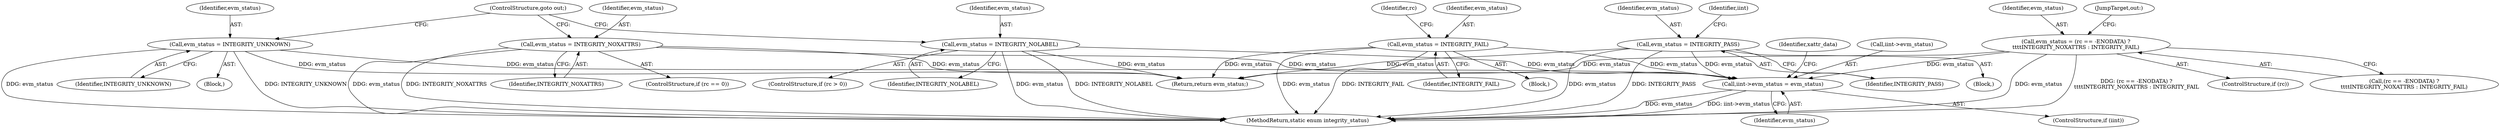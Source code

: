 digraph "0_linux_613317bd212c585c20796c10afe5daaa95d4b0a1@pointer" {
"1000301" [label="(Call,iint->evm_status = evm_status)"];
"1000186" [label="(Call,evm_status = INTEGRITY_UNKNOWN)"];
"1000151" [label="(Call,evm_status = INTEGRITY_FAIL)"];
"1000176" [label="(Call,evm_status = INTEGRITY_NOXATTRS)"];
"1000118" [label="(Call,evm_status = INTEGRITY_PASS)"];
"1000289" [label="(Call,evm_status = (rc == -ENODATA) ?\n\t\t\t\tINTEGRITY_NOXATTRS : INTEGRITY_FAIL)"];
"1000168" [label="(Call,evm_status = INTEGRITY_NOLABEL)"];
"1000188" [label="(Identifier,INTEGRITY_UNKNOWN)"];
"1000307" [label="(Identifier,xattr_data)"];
"1000287" [label="(ControlStructure,if (rc))"];
"1000151" [label="(Call,evm_status = INTEGRITY_FAIL)"];
"1000186" [label="(Call,evm_status = INTEGRITY_UNKNOWN)"];
"1000177" [label="(Identifier,evm_status)"];
"1000291" [label="(Call,(rc == -ENODATA) ?\n\t\t\t\tINTEGRITY_NOXATTRS : INTEGRITY_FAIL)"];
"1000301" [label="(Call,iint->evm_status = evm_status)"];
"1000111" [label="(Block,)"];
"1000189" [label="(ControlStructure,goto out;)"];
"1000305" [label="(Identifier,evm_status)"];
"1000120" [label="(Identifier,INTEGRITY_PASS)"];
"1000156" [label="(Identifier,rc)"];
"1000164" [label="(ControlStructure,if (rc > 0))"];
"1000119" [label="(Identifier,evm_status)"];
"1000118" [label="(Call,evm_status = INTEGRITY_PASS)"];
"1000290" [label="(Identifier,evm_status)"];
"1000308" [label="(Return,return evm_status;)"];
"1000289" [label="(Call,evm_status = (rc == -ENODATA) ?\n\t\t\t\tINTEGRITY_NOXATTRS : INTEGRITY_FAIL)"];
"1000298" [label="(JumpTarget,out:)"];
"1000169" [label="(Identifier,evm_status)"];
"1000299" [label="(ControlStructure,if (iint))"];
"1000153" [label="(Identifier,INTEGRITY_FAIL)"];
"1000178" [label="(Identifier,INTEGRITY_NOXATTRS)"];
"1000187" [label="(Identifier,evm_status)"];
"1000125" [label="(Identifier,iint)"];
"1000168" [label="(Call,evm_status = INTEGRITY_NOLABEL)"];
"1000176" [label="(Call,evm_status = INTEGRITY_NOXATTRS)"];
"1000152" [label="(Identifier,evm_status)"];
"1000170" [label="(Identifier,INTEGRITY_NOLABEL)"];
"1000150" [label="(Block,)"];
"1000172" [label="(ControlStructure,if (rc == 0))"];
"1000185" [label="(Block,)"];
"1000310" [label="(MethodReturn,static enum integrity_status)"];
"1000302" [label="(Call,iint->evm_status)"];
"1000301" -> "1000299"  [label="AST: "];
"1000301" -> "1000305"  [label="CFG: "];
"1000302" -> "1000301"  [label="AST: "];
"1000305" -> "1000301"  [label="AST: "];
"1000307" -> "1000301"  [label="CFG: "];
"1000301" -> "1000310"  [label="DDG: evm_status"];
"1000301" -> "1000310"  [label="DDG: iint->evm_status"];
"1000186" -> "1000301"  [label="DDG: evm_status"];
"1000151" -> "1000301"  [label="DDG: evm_status"];
"1000176" -> "1000301"  [label="DDG: evm_status"];
"1000118" -> "1000301"  [label="DDG: evm_status"];
"1000289" -> "1000301"  [label="DDG: evm_status"];
"1000168" -> "1000301"  [label="DDG: evm_status"];
"1000186" -> "1000185"  [label="AST: "];
"1000186" -> "1000188"  [label="CFG: "];
"1000187" -> "1000186"  [label="AST: "];
"1000188" -> "1000186"  [label="AST: "];
"1000189" -> "1000186"  [label="CFG: "];
"1000186" -> "1000310"  [label="DDG: INTEGRITY_UNKNOWN"];
"1000186" -> "1000310"  [label="DDG: evm_status"];
"1000186" -> "1000308"  [label="DDG: evm_status"];
"1000151" -> "1000150"  [label="AST: "];
"1000151" -> "1000153"  [label="CFG: "];
"1000152" -> "1000151"  [label="AST: "];
"1000153" -> "1000151"  [label="AST: "];
"1000156" -> "1000151"  [label="CFG: "];
"1000151" -> "1000310"  [label="DDG: evm_status"];
"1000151" -> "1000310"  [label="DDG: INTEGRITY_FAIL"];
"1000151" -> "1000308"  [label="DDG: evm_status"];
"1000176" -> "1000172"  [label="AST: "];
"1000176" -> "1000178"  [label="CFG: "];
"1000177" -> "1000176"  [label="AST: "];
"1000178" -> "1000176"  [label="AST: "];
"1000189" -> "1000176"  [label="CFG: "];
"1000176" -> "1000310"  [label="DDG: INTEGRITY_NOXATTRS"];
"1000176" -> "1000310"  [label="DDG: evm_status"];
"1000176" -> "1000308"  [label="DDG: evm_status"];
"1000118" -> "1000111"  [label="AST: "];
"1000118" -> "1000120"  [label="CFG: "];
"1000119" -> "1000118"  [label="AST: "];
"1000120" -> "1000118"  [label="AST: "];
"1000125" -> "1000118"  [label="CFG: "];
"1000118" -> "1000310"  [label="DDG: INTEGRITY_PASS"];
"1000118" -> "1000310"  [label="DDG: evm_status"];
"1000118" -> "1000308"  [label="DDG: evm_status"];
"1000289" -> "1000287"  [label="AST: "];
"1000289" -> "1000291"  [label="CFG: "];
"1000290" -> "1000289"  [label="AST: "];
"1000291" -> "1000289"  [label="AST: "];
"1000298" -> "1000289"  [label="CFG: "];
"1000289" -> "1000310"  [label="DDG: (rc == -ENODATA) ?\n\t\t\t\tINTEGRITY_NOXATTRS : INTEGRITY_FAIL"];
"1000289" -> "1000310"  [label="DDG: evm_status"];
"1000289" -> "1000308"  [label="DDG: evm_status"];
"1000168" -> "1000164"  [label="AST: "];
"1000168" -> "1000170"  [label="CFG: "];
"1000169" -> "1000168"  [label="AST: "];
"1000170" -> "1000168"  [label="AST: "];
"1000189" -> "1000168"  [label="CFG: "];
"1000168" -> "1000310"  [label="DDG: evm_status"];
"1000168" -> "1000310"  [label="DDG: INTEGRITY_NOLABEL"];
"1000168" -> "1000308"  [label="DDG: evm_status"];
}
